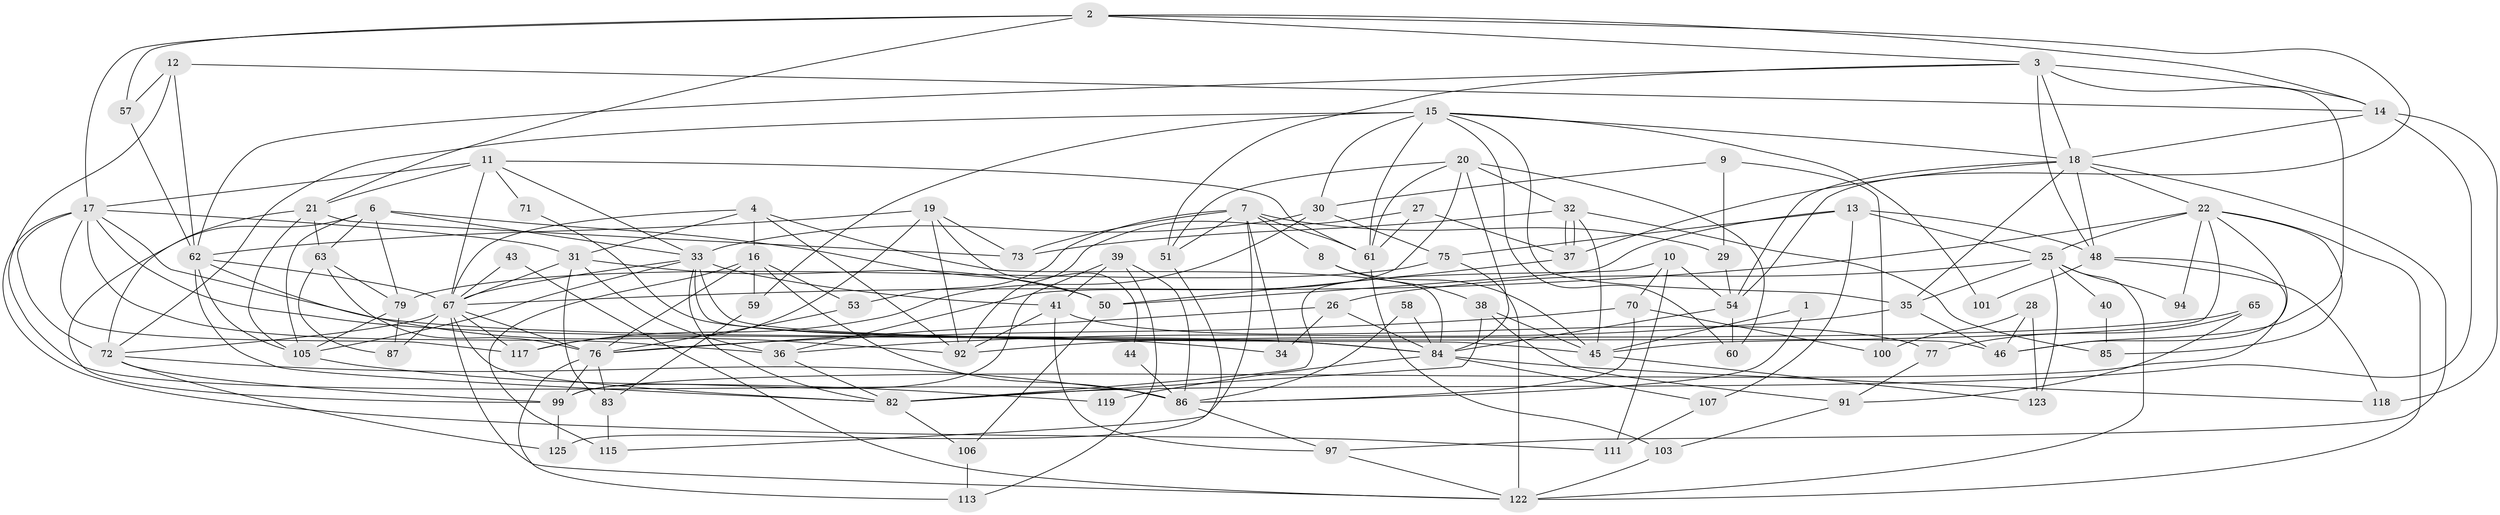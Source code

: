 // original degree distribution, {2: 0.11627906976744186, 4: 0.17054263565891473, 3: 0.37209302325581395, 6: 0.09302325581395349, 8: 0.031007751937984496, 7: 0.03875968992248062, 5: 0.17829457364341086}
// Generated by graph-tools (version 1.1) at 2025/11/02/27/25 16:11:20]
// undirected, 90 vertices, 218 edges
graph export_dot {
graph [start="1"]
  node [color=gray90,style=filled];
  1;
  2 [super="+42"];
  3 [super="+127"];
  4 [super="+5"];
  6 [super="+95"];
  7 [super="+55"];
  8;
  9 [super="+128"];
  10 [super="+78"];
  11 [super="+129"];
  12 [super="+56"];
  13 [super="+109"];
  14 [super="+24"];
  15 [super="+98"];
  16 [super="+124"];
  17 [super="+88"];
  18 [super="+121"];
  19 [super="+23"];
  20;
  21 [super="+74"];
  22 [super="+66"];
  25 [super="+80"];
  26;
  27;
  28;
  29;
  30 [super="+120"];
  31 [super="+52"];
  32;
  33 [super="+47"];
  34;
  35 [super="+114"];
  36;
  37;
  38 [super="+49"];
  39 [super="+102"];
  40;
  41 [super="+68"];
  43;
  44;
  45 [super="+64"];
  46;
  48 [super="+89"];
  50 [super="+110"];
  51;
  53;
  54 [super="+69"];
  57;
  58;
  59;
  60;
  61 [super="+126"];
  62 [super="+108"];
  63 [super="+112"];
  65;
  67 [super="+81"];
  70;
  71;
  72 [super="+90"];
  73;
  75 [super="+104"];
  76 [super="+116"];
  77;
  79;
  82;
  83;
  84 [super="+96"];
  85;
  86 [super="+93"];
  87;
  91;
  92;
  94;
  97;
  99;
  100;
  101;
  103;
  105;
  106;
  107;
  111;
  113;
  115;
  117;
  118;
  119;
  122;
  123;
  125;
  1 -- 45;
  1 -- 86;
  2 -- 54;
  2 -- 21;
  2 -- 57;
  2 -- 17;
  2 -- 14;
  2 -- 3;
  3 -- 51;
  3 -- 46;
  3 -- 48;
  3 -- 18;
  3 -- 62;
  3 -- 14;
  4 -- 16;
  4 -- 31;
  4 -- 67;
  4 -- 92;
  4 -- 84;
  6 -- 63;
  6 -- 99;
  6 -- 79;
  6 -- 33;
  6 -- 50;
  6 -- 105;
  7 -- 51;
  7 -- 73;
  7 -- 29;
  7 -- 34;
  7 -- 125;
  7 -- 8;
  7 -- 61;
  7 -- 53;
  8 -- 45;
  8 -- 38;
  9 -- 29;
  9 -- 100;
  9 -- 30;
  10 -- 111;
  10 -- 54;
  10 -- 82;
  10 -- 70;
  11 -- 67;
  11 -- 21;
  11 -- 71;
  11 -- 61;
  11 -- 17;
  11 -- 33;
  12 -- 57;
  12 -- 86;
  12 -- 62;
  12 -- 14;
  13 -- 107;
  13 -- 48;
  13 -- 50;
  13 -- 25;
  13 -- 75;
  14 -- 18;
  14 -- 82;
  14 -- 118;
  15 -- 18;
  15 -- 59;
  15 -- 60;
  15 -- 61;
  15 -- 101;
  15 -- 35;
  15 -- 72;
  15 -- 30;
  16 -- 59;
  16 -- 53;
  16 -- 115;
  16 -- 76;
  16 -- 86;
  17 -- 31;
  17 -- 34;
  17 -- 72;
  17 -- 36;
  17 -- 117;
  17 -- 111;
  17 -- 84;
  18 -- 97;
  18 -- 37;
  18 -- 54;
  18 -- 48;
  18 -- 35;
  18 -- 22;
  19 -- 44;
  19 -- 73;
  19 -- 92;
  19 -- 117;
  19 -- 62;
  20 -- 61;
  20 -- 32;
  20 -- 36;
  20 -- 51;
  20 -- 60;
  20 -- 84;
  21 -- 73;
  21 -- 105;
  21 -- 72;
  21 -- 63;
  22 -- 25;
  22 -- 94;
  22 -- 67;
  22 -- 85;
  22 -- 122;
  22 -- 45;
  22 -- 46;
  25 -- 40;
  25 -- 123;
  25 -- 35;
  25 -- 122;
  25 -- 26;
  25 -- 94;
  26 -- 84;
  26 -- 34;
  26 -- 76;
  27 -- 37;
  27 -- 61;
  27 -- 92;
  28 -- 123;
  28 -- 46;
  28 -- 100;
  29 -- 54;
  30 -- 117;
  30 -- 75;
  30 -- 33;
  31 -- 83;
  31 -- 67;
  31 -- 36;
  31 -- 50;
  32 -- 37;
  32 -- 37;
  32 -- 73;
  32 -- 85;
  32 -- 45;
  33 -- 46;
  33 -- 41;
  33 -- 45;
  33 -- 105;
  33 -- 82;
  33 -- 67;
  35 -- 36;
  35 -- 46;
  36 -- 82;
  37 -- 50;
  38 -- 45;
  38 -- 82;
  38 -- 91;
  39 -- 113;
  39 -- 99;
  39 -- 41;
  39 -- 86;
  40 -- 85;
  41 -- 77;
  41 -- 92;
  41 -- 97;
  43 -- 122;
  43 -- 67;
  44 -- 86;
  45 -- 123;
  48 -- 101;
  48 -- 99;
  48 -- 118;
  50 -- 106;
  51 -- 115;
  53 -- 76;
  54 -- 84;
  54 -- 60;
  57 -- 62;
  58 -- 86;
  58 -- 84;
  59 -- 83;
  61 -- 103;
  62 -- 92;
  62 -- 82;
  62 -- 67;
  62 -- 105;
  63 -- 79;
  63 -- 87;
  63 -- 76;
  65 -- 92;
  65 -- 91;
  65 -- 77;
  67 -- 117;
  67 -- 72;
  67 -- 82;
  67 -- 87;
  67 -- 122;
  67 -- 76;
  70 -- 76;
  70 -- 100;
  70 -- 86;
  71 -- 84;
  72 -- 99;
  72 -- 125;
  72 -- 86;
  75 -- 122;
  75 -- 79;
  76 -- 99;
  76 -- 113;
  76 -- 83;
  77 -- 91;
  79 -- 105;
  79 -- 87;
  82 -- 106;
  83 -- 115;
  84 -- 118;
  84 -- 119;
  84 -- 107;
  86 -- 97;
  91 -- 103;
  97 -- 122;
  99 -- 125;
  103 -- 122;
  105 -- 119;
  106 -- 113;
  107 -- 111;
}
